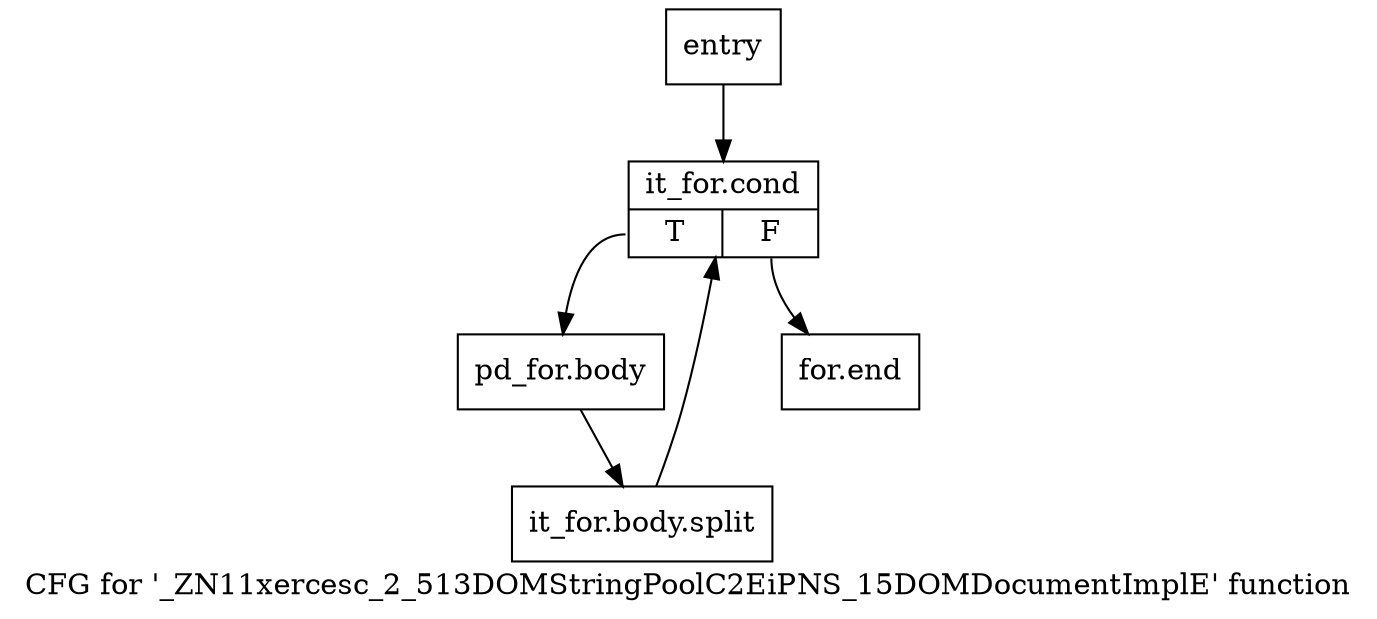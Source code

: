 digraph "CFG for '_ZN11xercesc_2_513DOMStringPoolC2EiPNS_15DOMDocumentImplE' function" {
	label="CFG for '_ZN11xercesc_2_513DOMStringPoolC2EiPNS_15DOMDocumentImplE' function";

	Node0x2ed0cf0 [shape=record,label="{entry}"];
	Node0x2ed0cf0 -> Node0x2ed0d40;
	Node0x2ed0d40 [shape=record,label="{it_for.cond|{<s0>T|<s1>F}}"];
	Node0x2ed0d40:s0 -> Node0x2ed0d90;
	Node0x2ed0d40:s1 -> Node0x2ed0de0;
	Node0x2ed0d90 [shape=record,label="{pd_for.body}"];
	Node0x2ed0d90 -> Node0xa73c5b0;
	Node0xa73c5b0 [shape=record,label="{it_for.body.split}"];
	Node0xa73c5b0 -> Node0x2ed0d40;
	Node0x2ed0de0 [shape=record,label="{for.end}"];
}
